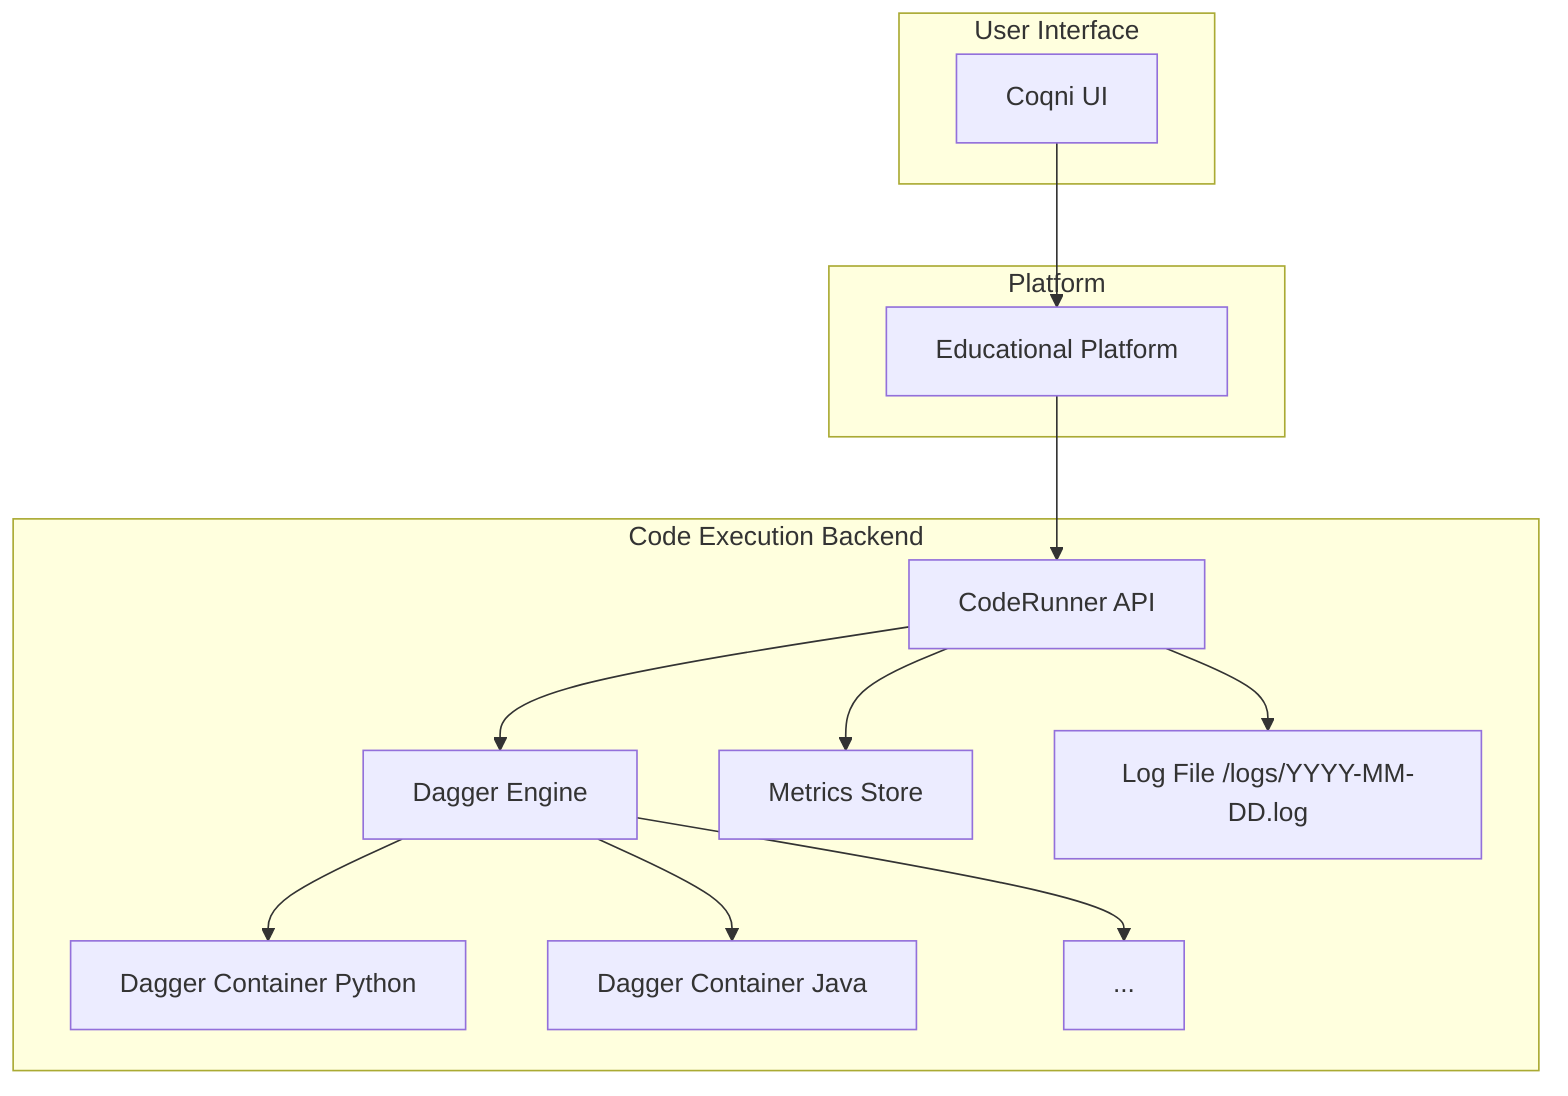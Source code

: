 graph TD
    subgraph User Interface
        UI[Coqni UI]
    end

    subgraph Platform
        EP[Educational Platform]
    end

    subgraph Code Execution Backend
        CR[CodeRunner API]
        DAG[Dagger Engine]
        C1[Dagger Container Python]
        C2[Dagger Container Java]
        C3[...]
        METRICS[Metrics Store]
        LOGS[Log File /logs/YYYY-MM-DD.log]
    end

    %% Communication Flows
    UI --> EP
    EP --> CR
    CR --> DAG
    DAG --> C1
    DAG --> C2
    DAG --> C3
    CR --> METRICS
    CR --> LOGS